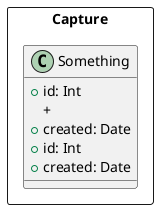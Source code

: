 @startuml meusys

package Capture <<Rectangle>> {

  ' alguma coisa
  class Something {  
    + id: Int
    + 
    + created: Date
  }

}

package Capture <<Rectangle>> {

  ' alguma coisa
  class Something {  
    + id: Int
    + created: Date
  }

}

@enduml 